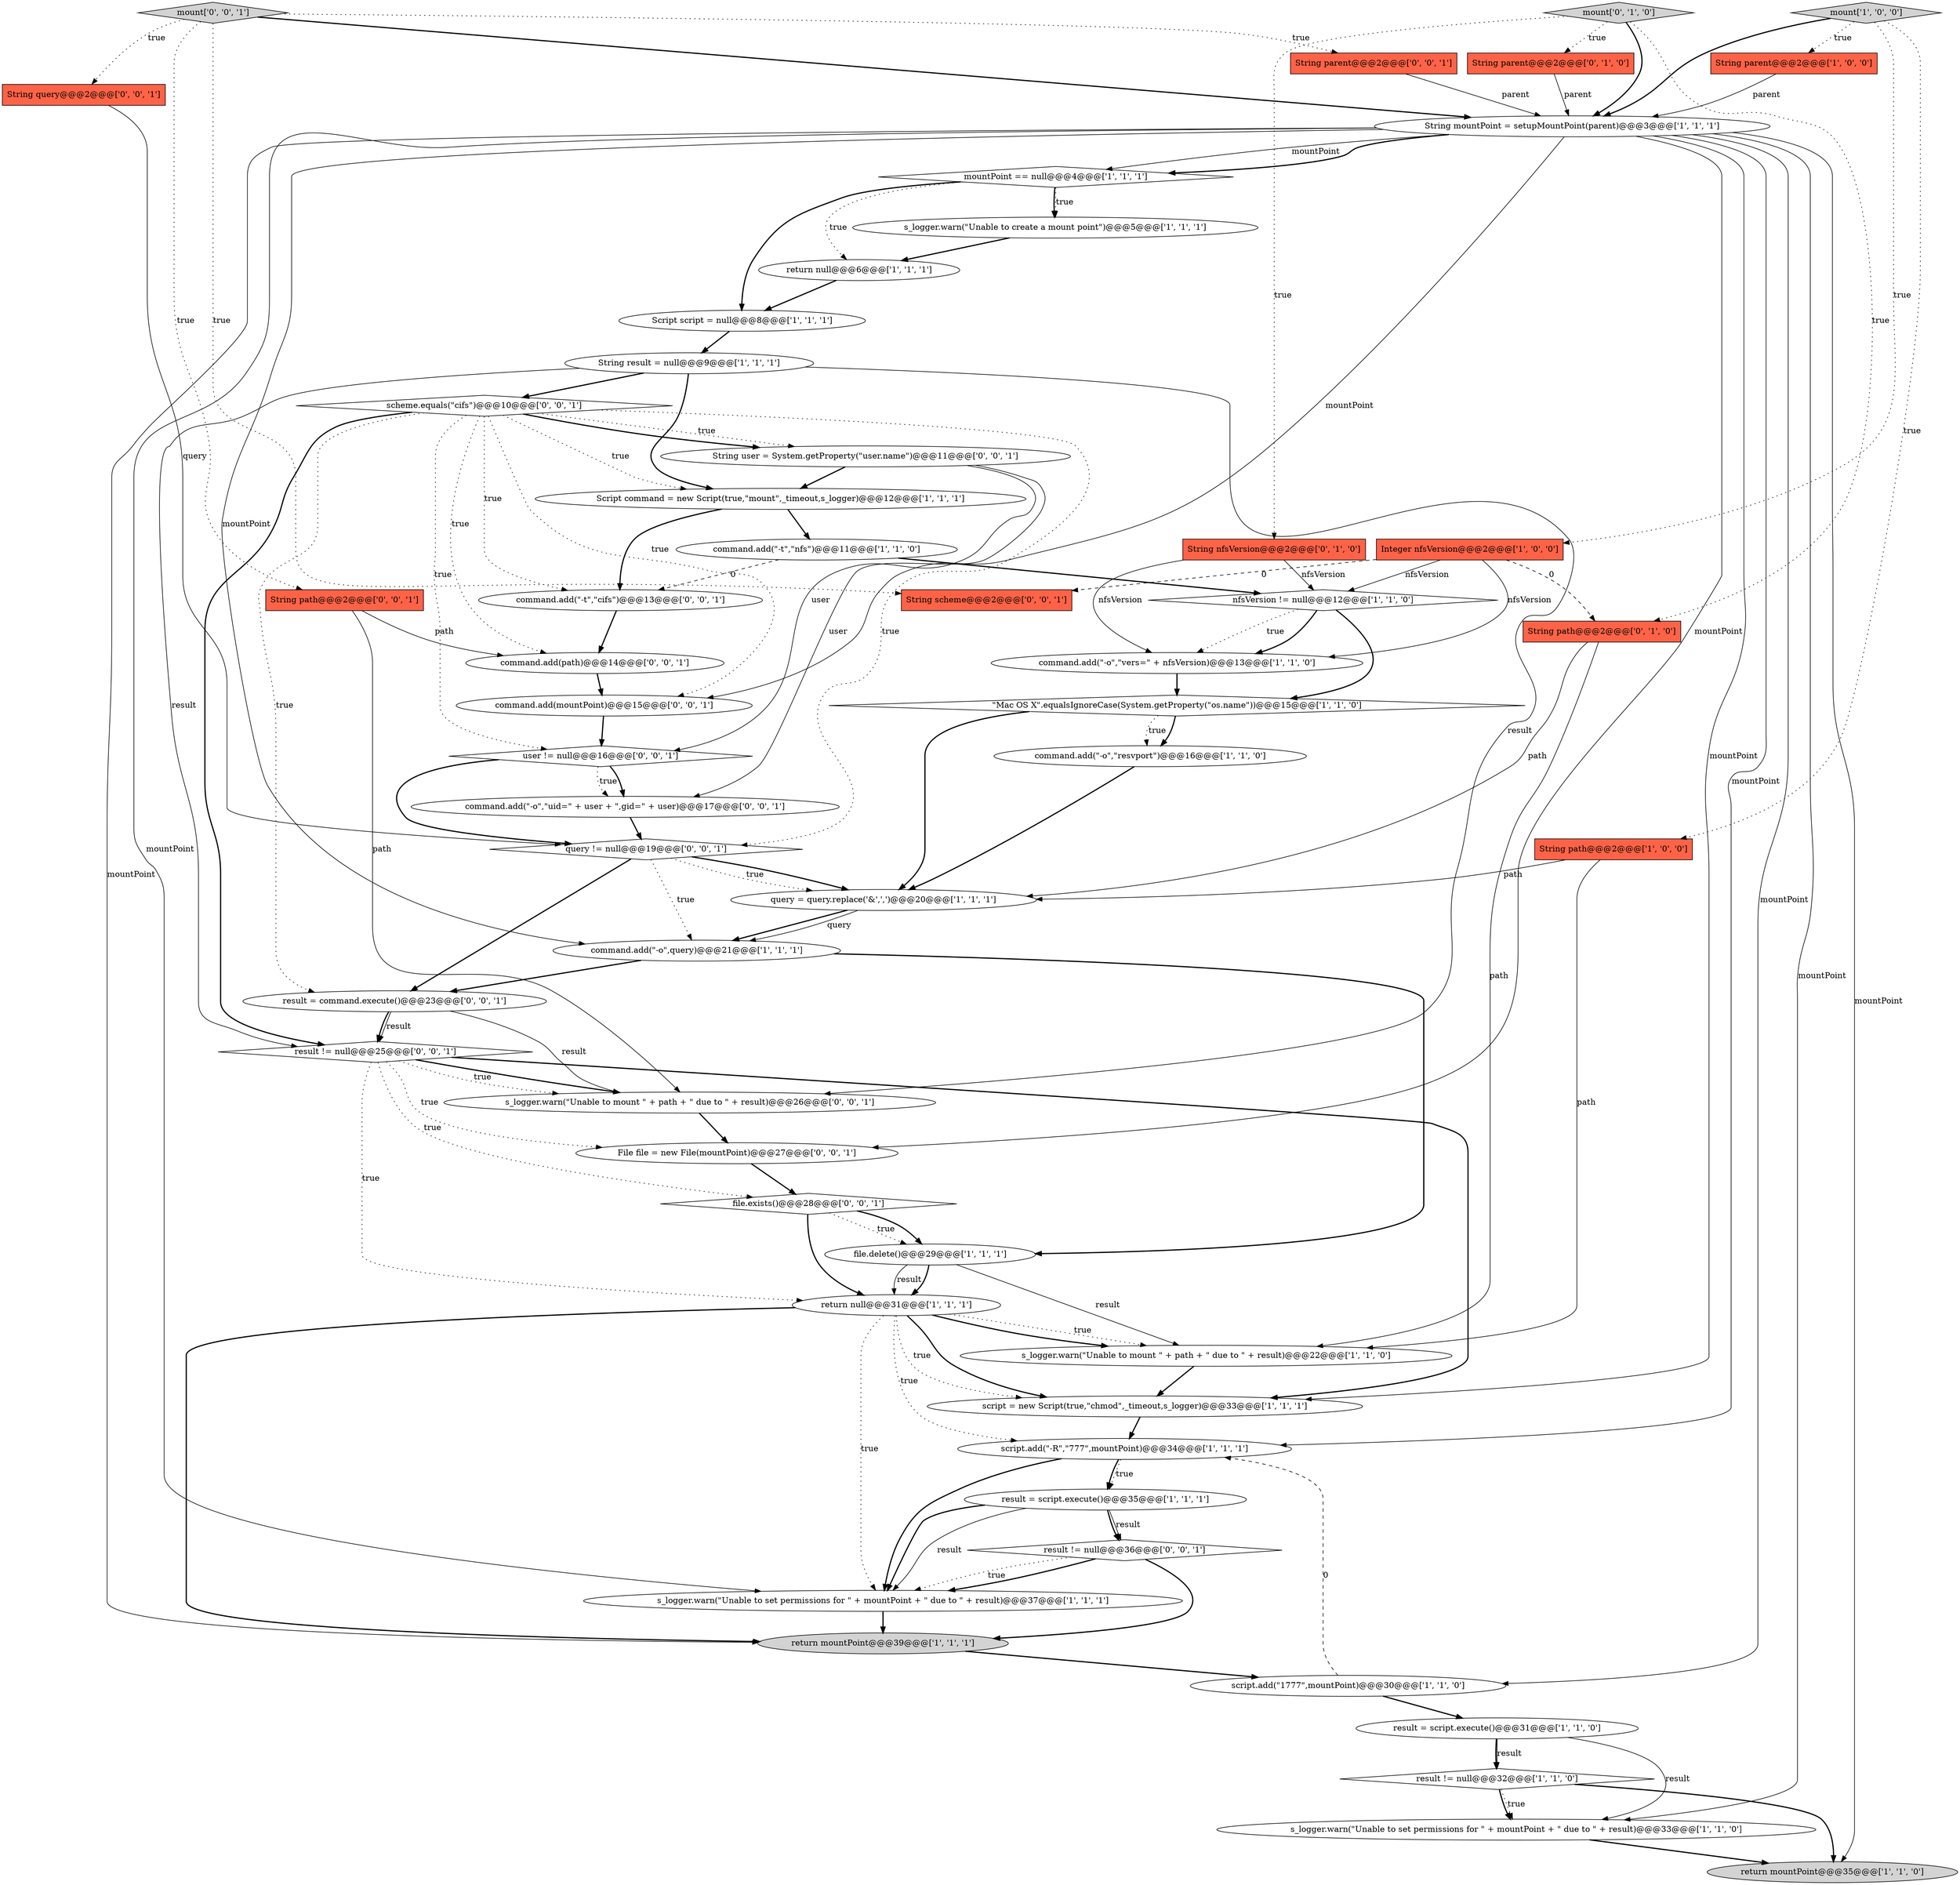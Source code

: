 digraph {
29 [style = filled, label = "mountPoint == null@@@4@@@['1', '1', '1']", fillcolor = white, shape = diamond image = "AAA0AAABBB1BBB"];
35 [style = filled, label = "command.add(\"-t\",\"cifs\")@@@13@@@['0', '0', '1']", fillcolor = white, shape = ellipse image = "AAA0AAABBB3BBB"];
32 [style = filled, label = "String nfsVersion@@@2@@@['0', '1', '0']", fillcolor = tomato, shape = box image = "AAA0AAABBB2BBB"];
33 [style = filled, label = "String parent@@@2@@@['0', '1', '0']", fillcolor = tomato, shape = box image = "AAA0AAABBB2BBB"];
39 [style = filled, label = "command.add(path)@@@14@@@['0', '0', '1']", fillcolor = white, shape = ellipse image = "AAA0AAABBB3BBB"];
26 [style = filled, label = "file.delete()@@@29@@@['1', '1', '1']", fillcolor = white, shape = ellipse image = "AAA0AAABBB1BBB"];
51 [style = filled, label = "file.exists()@@@28@@@['0', '0', '1']", fillcolor = white, shape = diamond image = "AAA0AAABBB3BBB"];
30 [style = filled, label = "Script command = new Script(true,\"mount\",_timeout,s_logger)@@@12@@@['1', '1', '1']", fillcolor = white, shape = ellipse image = "AAA0AAABBB1BBB"];
52 [style = filled, label = "String user = System.getProperty(\"user.name\")@@@11@@@['0', '0', '1']", fillcolor = white, shape = ellipse image = "AAA0AAABBB3BBB"];
47 [style = filled, label = "result = command.execute()@@@23@@@['0', '0', '1']", fillcolor = white, shape = ellipse image = "AAA0AAABBB3BBB"];
36 [style = filled, label = "command.add(\"-o\",\"uid=\" + user + \",gid=\" + user)@@@17@@@['0', '0', '1']", fillcolor = white, shape = ellipse image = "AAA0AAABBB3BBB"];
10 [style = filled, label = "mount['1', '0', '0']", fillcolor = lightgray, shape = diamond image = "AAA0AAABBB1BBB"];
0 [style = filled, label = "result = script.execute()@@@35@@@['1', '1', '1']", fillcolor = white, shape = ellipse image = "AAA0AAABBB1BBB"];
9 [style = filled, label = "String mountPoint = setupMountPoint(parent)@@@3@@@['1', '1', '1']", fillcolor = white, shape = ellipse image = "AAA0AAABBB1BBB"];
2 [style = filled, label = "result = script.execute()@@@31@@@['1', '1', '0']", fillcolor = white, shape = ellipse image = "AAA0AAABBB1BBB"];
1 [style = filled, label = "command.add(\"-o\",\"vers=\" + nfsVersion)@@@13@@@['1', '1', '0']", fillcolor = white, shape = ellipse image = "AAA0AAABBB1BBB"];
50 [style = filled, label = "result != null@@@25@@@['0', '0', '1']", fillcolor = white, shape = diamond image = "AAA0AAABBB3BBB"];
24 [style = filled, label = "Integer nfsVersion@@@2@@@['1', '0', '0']", fillcolor = tomato, shape = box image = "AAA1AAABBB1BBB"];
12 [style = filled, label = "result != null@@@32@@@['1', '1', '0']", fillcolor = white, shape = diamond image = "AAA0AAABBB1BBB"];
31 [style = filled, label = "mount['0', '1', '0']", fillcolor = lightgray, shape = diamond image = "AAA0AAABBB2BBB"];
4 [style = filled, label = "String parent@@@2@@@['1', '0', '0']", fillcolor = tomato, shape = box image = "AAA0AAABBB1BBB"];
3 [style = filled, label = "script.add(\"-R\",\"777\",mountPoint)@@@34@@@['1', '1', '1']", fillcolor = white, shape = ellipse image = "AAA0AAABBB1BBB"];
18 [style = filled, label = "return null@@@31@@@['1', '1', '1']", fillcolor = white, shape = ellipse image = "AAA0AAABBB1BBB"];
44 [style = filled, label = "String scheme@@@2@@@['0', '0', '1']", fillcolor = tomato, shape = box image = "AAA0AAABBB3BBB"];
45 [style = filled, label = "File file = new File(mountPoint)@@@27@@@['0', '0', '1']", fillcolor = white, shape = ellipse image = "AAA0AAABBB3BBB"];
17 [style = filled, label = "return mountPoint@@@39@@@['1', '1', '1']", fillcolor = lightgray, shape = ellipse image = "AAA0AAABBB1BBB"];
5 [style = filled, label = "Script script = null@@@8@@@['1', '1', '1']", fillcolor = white, shape = ellipse image = "AAA0AAABBB1BBB"];
23 [style = filled, label = "nfsVersion != null@@@12@@@['1', '1', '0']", fillcolor = white, shape = diamond image = "AAA0AAABBB1BBB"];
42 [style = filled, label = "String parent@@@2@@@['0', '0', '1']", fillcolor = tomato, shape = box image = "AAA0AAABBB3BBB"];
25 [style = filled, label = "query = query.replace('&',',')@@@20@@@['1', '1', '1']", fillcolor = white, shape = ellipse image = "AAA0AAABBB1BBB"];
7 [style = filled, label = "script.add(\"1777\",mountPoint)@@@30@@@['1', '1', '0']", fillcolor = white, shape = ellipse image = "AAA0AAABBB1BBB"];
37 [style = filled, label = "query != null@@@19@@@['0', '0', '1']", fillcolor = white, shape = diamond image = "AAA0AAABBB3BBB"];
8 [style = filled, label = "String path@@@2@@@['1', '0', '0']", fillcolor = tomato, shape = box image = "AAA0AAABBB1BBB"];
14 [style = filled, label = "return mountPoint@@@35@@@['1', '1', '0']", fillcolor = lightgray, shape = ellipse image = "AAA0AAABBB1BBB"];
34 [style = filled, label = "String path@@@2@@@['0', '1', '0']", fillcolor = tomato, shape = box image = "AAA1AAABBB2BBB"];
27 [style = filled, label = "command.add(\"-t\",\"nfs\")@@@11@@@['1', '1', '0']", fillcolor = white, shape = ellipse image = "AAA0AAABBB1BBB"];
22 [style = filled, label = "String result = null@@@9@@@['1', '1', '1']", fillcolor = white, shape = ellipse image = "AAA0AAABBB1BBB"];
11 [style = filled, label = "return null@@@6@@@['1', '1', '1']", fillcolor = white, shape = ellipse image = "AAA0AAABBB1BBB"];
6 [style = filled, label = "s_logger.warn(\"Unable to set permissions for \" + mountPoint + \" due to \" + result)@@@37@@@['1', '1', '1']", fillcolor = white, shape = ellipse image = "AAA0AAABBB1BBB"];
13 [style = filled, label = "s_logger.warn(\"Unable to create a mount point\")@@@5@@@['1', '1', '1']", fillcolor = white, shape = ellipse image = "AAA0AAABBB1BBB"];
46 [style = filled, label = "mount['0', '0', '1']", fillcolor = lightgray, shape = diamond image = "AAA0AAABBB3BBB"];
49 [style = filled, label = "s_logger.warn(\"Unable to mount \" + path + \" due to \" + result)@@@26@@@['0', '0', '1']", fillcolor = white, shape = ellipse image = "AAA0AAABBB3BBB"];
41 [style = filled, label = "result != null@@@36@@@['0', '0', '1']", fillcolor = white, shape = diamond image = "AAA0AAABBB3BBB"];
16 [style = filled, label = "s_logger.warn(\"Unable to set permissions for \" + mountPoint + \" due to \" + result)@@@33@@@['1', '1', '0']", fillcolor = white, shape = ellipse image = "AAA0AAABBB1BBB"];
21 [style = filled, label = "command.add(\"-o\",query)@@@21@@@['1', '1', '1']", fillcolor = white, shape = ellipse image = "AAA0AAABBB1BBB"];
40 [style = filled, label = "command.add(mountPoint)@@@15@@@['0', '0', '1']", fillcolor = white, shape = ellipse image = "AAA0AAABBB3BBB"];
28 [style = filled, label = "script = new Script(true,\"chmod\",_timeout,s_logger)@@@33@@@['1', '1', '1']", fillcolor = white, shape = ellipse image = "AAA0AAABBB1BBB"];
48 [style = filled, label = "user != null@@@16@@@['0', '0', '1']", fillcolor = white, shape = diamond image = "AAA0AAABBB3BBB"];
20 [style = filled, label = "s_logger.warn(\"Unable to mount \" + path + \" due to \" + result)@@@22@@@['1', '1', '0']", fillcolor = white, shape = ellipse image = "AAA0AAABBB1BBB"];
38 [style = filled, label = "String query@@@2@@@['0', '0', '1']", fillcolor = tomato, shape = box image = "AAA0AAABBB3BBB"];
15 [style = filled, label = "\"Mac OS X\".equalsIgnoreCase(System.getProperty(\"os.name\"))@@@15@@@['1', '1', '0']", fillcolor = white, shape = diamond image = "AAA0AAABBB1BBB"];
53 [style = filled, label = "scheme.equals(\"cifs\")@@@10@@@['0', '0', '1']", fillcolor = white, shape = diamond image = "AAA0AAABBB3BBB"];
19 [style = filled, label = "command.add(\"-o\",\"resvport\")@@@16@@@['1', '1', '0']", fillcolor = white, shape = ellipse image = "AAA0AAABBB1BBB"];
43 [style = filled, label = "String path@@@2@@@['0', '0', '1']", fillcolor = tomato, shape = box image = "AAA0AAABBB3BBB"];
10->8 [style = dotted, label="true"];
47->50 [style = solid, label="result"];
53->35 [style = dotted, label="true"];
29->5 [style = bold, label=""];
24->1 [style = solid, label="nfsVersion"];
22->49 [style = solid, label="result"];
31->9 [style = bold, label=""];
15->25 [style = bold, label=""];
34->25 [style = solid, label="path"];
53->39 [style = dotted, label="true"];
53->52 [style = dotted, label="true"];
18->20 [style = dotted, label="true"];
51->26 [style = dotted, label="true"];
43->39 [style = solid, label="path"];
22->30 [style = bold, label=""];
2->16 [style = solid, label="result"];
9->7 [style = solid, label="mountPoint"];
21->26 [style = bold, label=""];
29->13 [style = dotted, label="true"];
53->47 [style = dotted, label="true"];
18->3 [style = dotted, label="true"];
3->0 [style = dotted, label="true"];
51->26 [style = bold, label=""];
31->34 [style = dotted, label="true"];
32->23 [style = solid, label="nfsVersion"];
16->14 [style = bold, label=""];
52->48 [style = solid, label="user"];
28->3 [style = bold, label=""];
10->4 [style = dotted, label="true"];
9->29 [style = bold, label=""];
47->49 [style = solid, label="result"];
25->21 [style = bold, label=""];
50->45 [style = dotted, label="true"];
34->20 [style = solid, label="path"];
25->21 [style = solid, label="query"];
48->37 [style = bold, label=""];
53->48 [style = dotted, label="true"];
43->49 [style = solid, label="path"];
53->30 [style = dotted, label="true"];
53->52 [style = bold, label=""];
30->27 [style = bold, label=""];
50->51 [style = dotted, label="true"];
41->6 [style = bold, label=""];
31->33 [style = dotted, label="true"];
13->11 [style = bold, label=""];
50->49 [style = bold, label=""];
18->28 [style = bold, label=""];
50->28 [style = bold, label=""];
19->25 [style = bold, label=""];
3->0 [style = bold, label=""];
48->36 [style = dotted, label="true"];
18->6 [style = dotted, label="true"];
50->18 [style = dotted, label="true"];
9->29 [style = solid, label="mountPoint"];
18->20 [style = bold, label=""];
42->9 [style = solid, label="parent"];
23->1 [style = dotted, label="true"];
7->2 [style = bold, label=""];
10->24 [style = dotted, label="true"];
12->14 [style = bold, label=""];
51->18 [style = bold, label=""];
36->37 [style = bold, label=""];
5->22 [style = bold, label=""];
24->34 [style = dashed, label="0"];
37->47 [style = bold, label=""];
50->49 [style = dotted, label="true"];
26->18 [style = solid, label="result"];
6->17 [style = bold, label=""];
21->47 [style = bold, label=""];
49->45 [style = bold, label=""];
46->9 [style = bold, label=""];
45->51 [style = bold, label=""];
37->25 [style = bold, label=""];
35->39 [style = bold, label=""];
23->15 [style = bold, label=""];
3->6 [style = bold, label=""];
24->44 [style = dashed, label="0"];
9->21 [style = solid, label="mountPoint"];
2->12 [style = solid, label="result"];
0->41 [style = solid, label="result"];
15->19 [style = bold, label=""];
37->25 [style = dotted, label="true"];
38->37 [style = solid, label="query"];
47->50 [style = bold, label=""];
53->50 [style = bold, label=""];
0->41 [style = bold, label=""];
11->5 [style = bold, label=""];
9->17 [style = solid, label="mountPoint"];
30->35 [style = bold, label=""];
39->40 [style = bold, label=""];
53->40 [style = dotted, label="true"];
53->37 [style = dotted, label="true"];
8->25 [style = solid, label="path"];
10->9 [style = bold, label=""];
46->38 [style = dotted, label="true"];
26->20 [style = solid, label="result"];
27->35 [style = dashed, label="0"];
29->11 [style = dotted, label="true"];
9->28 [style = solid, label="mountPoint"];
48->36 [style = bold, label=""];
40->48 [style = bold, label=""];
0->6 [style = bold, label=""];
41->6 [style = dotted, label="true"];
1->15 [style = bold, label=""];
37->21 [style = dotted, label="true"];
20->28 [style = bold, label=""];
18->17 [style = bold, label=""];
9->14 [style = solid, label="mountPoint"];
32->1 [style = solid, label="nfsVersion"];
46->44 [style = dotted, label="true"];
12->16 [style = bold, label=""];
33->9 [style = solid, label="parent"];
9->6 [style = solid, label="mountPoint"];
24->23 [style = solid, label="nfsVersion"];
2->12 [style = bold, label=""];
31->32 [style = dotted, label="true"];
17->7 [style = bold, label=""];
9->16 [style = solid, label="mountPoint"];
41->17 [style = bold, label=""];
9->45 [style = solid, label="mountPoint"];
22->53 [style = bold, label=""];
0->6 [style = solid, label="result"];
12->16 [style = dotted, label="true"];
4->9 [style = solid, label="parent"];
15->19 [style = dotted, label="true"];
9->3 [style = solid, label="mountPoint"];
18->28 [style = dotted, label="true"];
23->1 [style = bold, label=""];
46->42 [style = dotted, label="true"];
7->3 [style = dashed, label="0"];
52->36 [style = solid, label="user"];
27->23 [style = bold, label=""];
9->40 [style = solid, label="mountPoint"];
8->20 [style = solid, label="path"];
22->50 [style = solid, label="result"];
46->43 [style = dotted, label="true"];
52->30 [style = bold, label=""];
26->18 [style = bold, label=""];
29->13 [style = bold, label=""];
}

